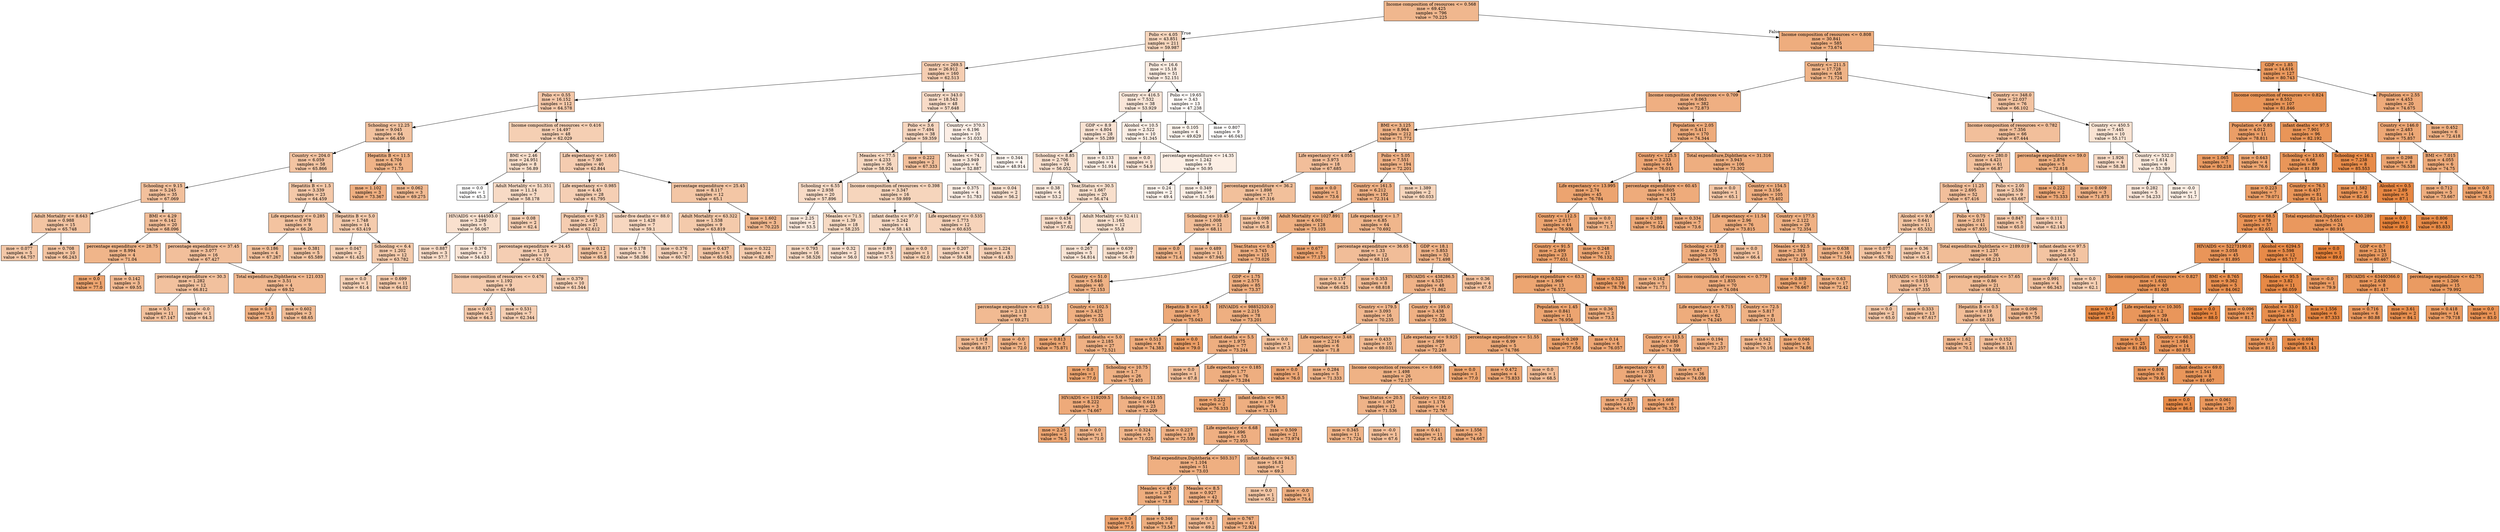 digraph Tree {
node [shape=box, style="filled", color="black"] ;
0 [label="Income composition of resources <= 0.568\nmse = 69.425\nsamples = 796\nvalue = 70.225", fillcolor="#f0b78e"] ;
1 [label="Polio <= 4.05\nmse = 43.851\nsamples = 211\nvalue = 59.987", fillcolor="#f6d5bc"] ;
0 -> 1 [labeldistance=2.5, labelangle=45, headlabel="True"] ;
5 [label="Country <= 269.5\nmse = 26.912\nsamples = 160\nvalue = 62.513", fillcolor="#f5cdb1"] ;
1 -> 5 ;
9 [label="Polio <= 0.55\nmse = 16.152\nsamples = 112\nvalue = 64.578", fillcolor="#f4c7a8"] ;
5 -> 9 ;
19 [label="Schooling <= 12.25\nmse = 9.045\nsamples = 64\nvalue = 66.459", fillcolor="#f2c29f"] ;
9 -> 19 ;
33 [label="Country <= 204.0\nmse = 6.059\nsamples = 58\nvalue = 65.866", fillcolor="#f3c4a2"] ;
19 -> 33 ;
49 [label="Schooling <= 9.15\nmse = 5.245\nsamples = 35\nvalue = 67.069", fillcolor="#f2c09c"] ;
33 -> 49 ;
97 [label="Adult Mortality <= 8.643\nmse = 0.988\nsamples = 15\nvalue = 65.748", fillcolor="#f3c4a2"] ;
49 -> 97 ;
291 [label="mse = 0.077\nsamples = 5\nvalue = 64.757", fillcolor="#f3c7a7"] ;
97 -> 291 ;
292 [label="mse = 0.708\nsamples = 10\nvalue = 66.243", fillcolor="#f3c3a0"] ;
97 -> 292 ;
98 [label="BMI <= 4.29\nmse = 6.142\nsamples = 20\nvalue = 68.096", fillcolor="#f1bd98"] ;
49 -> 98 ;
115 [label="percentage expenditure <= 28.75\nmse = 8.994\nsamples = 4\nvalue = 71.04", fillcolor="#f0b58a"] ;
98 -> 115 ;
119 [label="mse = 0.0\nsamples = 1\nvalue = 77.0", fillcolor="#eca46f"] ;
115 -> 119 ;
120 [label="mse = 0.142\nsamples = 3\nvalue = 69.55", fillcolor="#f1b991"] ;
115 -> 120 ;
116 [label="percentage expenditure <= 37.45\nmse = 3.077\nsamples = 16\nvalue = 67.427", fillcolor="#f2bf9b"] ;
98 -> 116 ;
169 [label="percentage expenditure <= 30.3\nmse = 1.282\nsamples = 12\nvalue = 66.812", fillcolor="#f2c19e"] ;
116 -> 169 ;
263 [label="mse = 0.5\nsamples = 11\nvalue = 67.147", fillcolor="#f2c09c"] ;
169 -> 263 ;
264 [label="mse = -0.0\nsamples = 1\nvalue = 64.3", fillcolor="#f4c8a9"] ;
169 -> 264 ;
170 [label="Total expenditure,Diphtheria <= 121.033\nmse = 3.51\nsamples = 4\nvalue = 69.52", fillcolor="#f1b991"] ;
116 -> 170 ;
255 [label="mse = 0.0\nsamples = 1\nvalue = 73.0", fillcolor="#efaf81"] ;
170 -> 255 ;
256 [label="mse = 0.602\nsamples = 3\nvalue = 68.65", fillcolor="#f1bc95"] ;
170 -> 256 ;
50 [label="Hepatitis B <= 1.5\nmse = 3.339\nsamples = 23\nvalue = 64.459", fillcolor="#f4c8a8"] ;
33 -> 50 ;
85 [label="Life expectancy <= 0.285\nmse = 0.978\nsamples = 9\nvalue = 66.26", fillcolor="#f3c3a0"] ;
50 -> 85 ;
295 [label="mse = 0.186\nsamples = 4\nvalue = 67.267", fillcolor="#f2c09b"] ;
85 -> 295 ;
296 [label="mse = 0.381\nsamples = 5\nvalue = 65.589", fillcolor="#f3c5a3"] ;
85 -> 296 ;
86 [label="Hepatitis B <= 5.0\nmse = 1.748\nsamples = 14\nvalue = 63.419", fillcolor="#f4cbad"] ;
50 -> 86 ;
211 [label="mse = 0.047\nsamples = 2\nvalue = 61.425", fillcolor="#f5d1b6"] ;
86 -> 211 ;
212 [label="Schooling <= 6.4\nmse = 1.202\nsamples = 12\nvalue = 63.782", fillcolor="#f4caab"] ;
86 -> 212 ;
271 [label="mse = 0.0\nsamples = 1\nvalue = 61.4", fillcolor="#f5d1b6"] ;
212 -> 271 ;
272 [label="mse = 0.699\nsamples = 11\nvalue = 64.02", fillcolor="#f4c9aa"] ;
212 -> 272 ;
34 [label="Hepatitis B <= 11.5\nmse = 4.704\nsamples = 6\nvalue = 71.73", fillcolor="#efb387"] ;
19 -> 34 ;
133 [label="mse = 1.102\nsamples = 3\nvalue = 73.367", fillcolor="#eeae80"] ;
34 -> 133 ;
134 [label="mse = 0.062\nsamples = 3\nvalue = 69.275", fillcolor="#f1ba92"] ;
34 -> 134 ;
20 [label="Income composition of resources <= 0.416\nmse = 14.497\nsamples = 48\nvalue = 62.029", fillcolor="#f5cfb3"] ;
9 -> 20 ;
35 [label="BMI <= 2.46\nmse = 24.951\nsamples = 8\nvalue = 56.89", fillcolor="#f8deca"] ;
20 -> 35 ;
51 [label="mse = 0.0\nsamples = 1\nvalue = 45.3", fillcolor="#ffffff"] ;
35 -> 51 ;
52 [label="Adult Mortality <= 51.351\nmse = 11.14\nsamples = 7\nvalue = 58.178", fillcolor="#f7dac5"] ;
35 -> 52 ;
81 [label="HIV/AIDS <= 444503.0\nmse = 3.299\nsamples = 5\nvalue = 56.067", fillcolor="#f9e0ce"] ;
52 -> 81 ;
247 [label="mse = 0.887\nsamples = 3\nvalue = 57.7", fillcolor="#f8dbc7"] ;
81 -> 247 ;
248 [label="mse = 0.376\nsamples = 2\nvalue = 54.433", fillcolor="#fae5d6"] ;
81 -> 248 ;
82 [label="mse = 0.08\nsamples = 2\nvalue = 62.4", fillcolor="#f5ceb2"] ;
52 -> 82 ;
36 [label="Life expectancy <= 1.665\nmse = 7.98\nsamples = 40\nvalue = 62.844", fillcolor="#f5ccb0"] ;
20 -> 36 ;
53 [label="Life expectancy <= 0.985\nmse = 4.45\nsamples = 28\nvalue = 61.795", fillcolor="#f5cfb4"] ;
36 -> 53 ;
67 [label="Population <= 9.25\nmse = 2.497\nsamples = 21\nvalue = 62.612", fillcolor="#f5cdb1"] ;
53 -> 67 ;
117 [label="percentage expenditure <= 24.45\nmse = 1.23\nsamples = 19\nvalue = 62.172", fillcolor="#f5ceb3"] ;
67 -> 117 ;
265 [label="Income composition of resources <= 0.476\nmse = 1.192\nsamples = 9\nvalue = 62.946", fillcolor="#f5ccaf"] ;
117 -> 265 ;
287 [label="mse = 0.03\nsamples = 2\nvalue = 64.3", fillcolor="#f4c8a9"] ;
265 -> 287 ;
288 [label="mse = 0.531\nsamples = 7\nvalue = 62.344", fillcolor="#f5ceb2"] ;
265 -> 288 ;
266 [label="mse = 0.379\nsamples = 10\nvalue = 61.544", fillcolor="#f5d0b5"] ;
117 -> 266 ;
118 [label="mse = 0.12\nsamples = 2\nvalue = 65.8", fillcolor="#f3c4a2"] ;
67 -> 118 ;
68 [label="under-five deaths <= 88.0\nmse = 1.428\nsamples = 7\nvalue = 59.1", fillcolor="#f7d7c0"] ;
53 -> 68 ;
275 [label="mse = 0.178\nsamples = 5\nvalue = 58.386", fillcolor="#f7d9c4"] ;
68 -> 275 ;
276 [label="mse = 0.376\nsamples = 2\nvalue = 60.767", fillcolor="#f6d2b9"] ;
68 -> 276 ;
54 [label="percentage expenditure <= 25.45\nmse = 8.117\nsamples = 12\nvalue = 65.1", fillcolor="#f3c6a5"] ;
36 -> 54 ;
57 [label="Adult Mortality <= 63.322\nmse = 1.538\nsamples = 9\nvalue = 63.819", fillcolor="#f4caab"] ;
54 -> 57 ;
213 [label="mse = 0.437\nsamples = 5\nvalue = 65.043", fillcolor="#f3c6a6"] ;
57 -> 213 ;
214 [label="mse = 0.322\nsamples = 4\nvalue = 62.867", fillcolor="#f5ccaf"] ;
57 -> 214 ;
58 [label="mse = 1.602\nsamples = 3\nvalue = 70.225", fillcolor="#f0b78e"] ;
54 -> 58 ;
10 [label="Country <= 343.0\nmse = 18.543\nsamples = 48\nvalue = 57.648", fillcolor="#f8dbc7"] ;
5 -> 10 ;
17 [label="Polio <= 3.6\nmse = 7.494\nsamples = 38\nvalue = 59.359", fillcolor="#f7d6bf"] ;
10 -> 17 ;
41 [label="Measles <= 77.5\nmse = 4.233\nsamples = 36\nvalue = 58.924", fillcolor="#f7d8c1"] ;
17 -> 41 ;
105 [label="Schooling <= 6.55\nmse = 2.938\nsamples = 20\nvalue = 57.896", fillcolor="#f8dbc6"] ;
41 -> 105 ;
129 [label="mse = 2.25\nsamples = 2\nvalue = 53.5", fillcolor="#fae7da"] ;
105 -> 129 ;
130 [label="Measles <= 71.5\nmse = 1.39\nsamples = 18\nvalue = 58.235", fillcolor="#f7dac4"] ;
105 -> 130 ;
227 [label="mse = 0.793\nsamples = 16\nvalue = 58.526", fillcolor="#f7d9c3"] ;
130 -> 227 ;
228 [label="mse = 0.32\nsamples = 2\nvalue = 56.0", fillcolor="#f9e0cf"] ;
130 -> 228 ;
106 [label="Income composition of resources <= 0.398\nmse = 3.347\nsamples = 16\nvalue = 59.989", fillcolor="#f6d5bc"] ;
41 -> 106 ;
155 [label="infant deaths <= 97.0\nmse = 3.242\nsamples = 4\nvalue = 58.143", fillcolor="#f7dac5"] ;
106 -> 155 ;
219 [label="mse = 0.89\nsamples = 3\nvalue = 57.5", fillcolor="#f8dcc8"] ;
155 -> 219 ;
220 [label="mse = 0.0\nsamples = 1\nvalue = 62.0", fillcolor="#f5cfb3"] ;
155 -> 220 ;
156 [label="Life expectancy <= 0.535\nmse = 1.773\nsamples = 12\nvalue = 60.635", fillcolor="#f6d3ba"] ;
106 -> 156 ;
207 [label="mse = 0.207\nsamples = 4\nvalue = 59.438", fillcolor="#f7d6bf"] ;
156 -> 207 ;
208 [label="mse = 1.224\nsamples = 8\nvalue = 61.433", fillcolor="#f5d0b6"] ;
156 -> 208 ;
42 [label="mse = 0.222\nsamples = 2\nvalue = 67.333", fillcolor="#f2bf9b"] ;
17 -> 42 ;
18 [label="Country <= 370.5\nmse = 6.196\nsamples = 10\nvalue = 51.033", fillcolor="#fceee5"] ;
10 -> 18 ;
109 [label="Measles <= 74.0\nmse = 3.949\nsamples = 6\nvalue = 52.887", fillcolor="#fae9dd"] ;
18 -> 109 ;
165 [label="mse = 0.375\nsamples = 4\nvalue = 51.783", fillcolor="#fbece2"] ;
109 -> 165 ;
166 [label="mse = 0.04\nsamples = 2\nvalue = 56.2", fillcolor="#f9e0ce"] ;
109 -> 166 ;
110 [label="mse = 0.344\nsamples = 4\nvalue = 48.914", fillcolor="#fdf5ef"] ;
18 -> 110 ;
6 [label="Polio <= 16.6\nmse = 15.18\nsamples = 51\nvalue = 52.151", fillcolor="#fbebe0"] ;
1 -> 6 ;
21 [label="Country <= 416.5\nmse = 7.532\nsamples = 38\nvalue = 53.929", fillcolor="#fae6d8"] ;
6 -> 21 ;
39 [label="GDP <= 8.9\nmse = 4.804\nsamples = 28\nvalue = 55.289", fillcolor="#f9e2d2"] ;
21 -> 39 ;
65 [label="Schooling <= 8.85\nmse = 2.706\nsamples = 24\nvalue = 56.052", fillcolor="#f9e0ce"] ;
39 -> 65 ;
145 [label="mse = 0.38\nsamples = 4\nvalue = 53.2", fillcolor="#fae8db"] ;
65 -> 145 ;
146 [label="Year,Status <= 30.5\nmse = 1.667\nsamples = 20\nvalue = 56.474", fillcolor="#f8dfcc"] ;
65 -> 146 ;
197 [label="mse = 0.434\nsamples = 8\nvalue = 57.62", fillcolor="#f8dbc7"] ;
146 -> 197 ;
198 [label="Adult Mortality <= 52.411\nmse = 1.166\nsamples = 12\nvalue = 55.8", fillcolor="#f9e1cf"] ;
146 -> 198 ;
277 [label="mse = 0.267\nsamples = 5\nvalue = 54.814", fillcolor="#f9e4d4"] ;
198 -> 277 ;
278 [label="mse = 0.639\nsamples = 7\nvalue = 56.49", fillcolor="#f8dfcc"] ;
198 -> 278 ;
66 [label="mse = 0.133\nsamples = 4\nvalue = 51.914", fillcolor="#fbece1"] ;
39 -> 66 ;
40 [label="Alcohol <= 10.5\nmse = 2.522\nsamples = 10\nvalue = 51.345", fillcolor="#fbeee4"] ;
21 -> 40 ;
171 [label="mse = 0.0\nsamples = 1\nvalue = 54.9", fillcolor="#f9e3d4"] ;
40 -> 171 ;
172 [label="percentage expenditure <= 14.35\nmse = 1.242\nsamples = 9\nvalue = 50.95", fillcolor="#fcefe5"] ;
40 -> 172 ;
235 [label="mse = 0.24\nsamples = 2\nvalue = 49.4", fillcolor="#fdf3ec"] ;
172 -> 235 ;
236 [label="mse = 0.349\nsamples = 7\nvalue = 51.546", fillcolor="#fbede3"] ;
172 -> 236 ;
22 [label="Polio <= 19.65\nmse = 3.43\nsamples = 13\nvalue = 47.238", fillcolor="#fef9f6"] ;
6 -> 22 ;
107 [label="mse = 0.105\nsamples = 4\nvalue = 49.629", fillcolor="#fcf3eb"] ;
22 -> 107 ;
108 [label="mse = 0.807\nsamples = 9\nvalue = 46.043", fillcolor="#fffdfc"] ;
22 -> 108 ;
2 [label="Income composition of resources <= 0.808\nmse = 30.841\nsamples = 585\nvalue = 73.674", fillcolor="#eead7e"] ;
0 -> 2 [labeldistance=2.5, labelangle=-45, headlabel="False"] ;
3 [label="Country <= 211.5\nmse = 17.728\nsamples = 458\nvalue = 71.724", fillcolor="#efb387"] ;
2 -> 3 ;
7 [label="Income composition of resources <= 0.709\nmse = 9.063\nsamples = 382\nvalue = 72.873", fillcolor="#efaf82"] ;
3 -> 7 ;
15 [label="BMI <= 3.125\nmse = 8.964\nsamples = 212\nvalue = 71.772", fillcolor="#efb387"] ;
7 -> 15 ;
23 [label="Life expectancy <= 4.055\nmse = 3.973\nsamples = 18\nvalue = 67.685", fillcolor="#f2be9a"] ;
15 -> 23 ;
87 [label="percentage expenditure <= 36.2\nmse = 1.898\nsamples = 17\nvalue = 67.316", fillcolor="#f2c09b"] ;
23 -> 87 ;
139 [label="Schooling <= 10.45\nmse = 1.008\nsamples = 12\nvalue = 68.11", fillcolor="#f1bd98"] ;
87 -> 139 ;
279 [label="mse = 0.0\nsamples = 1\nvalue = 71.4", fillcolor="#efb489"] ;
139 -> 279 ;
280 [label="mse = 0.489\nsamples = 11\nvalue = 67.945", fillcolor="#f2be98"] ;
139 -> 280 ;
140 [label="mse = 0.098\nsamples = 5\nvalue = 65.8", fillcolor="#f3c4a2"] ;
87 -> 140 ;
88 [label="mse = 0.0\nsamples = 1\nvalue = 73.6", fillcolor="#eead7f"] ;
23 -> 88 ;
24 [label="Polio <= 5.05\nmse = 7.551\nsamples = 194\nvalue = 72.201", fillcolor="#efb185"] ;
15 -> 24 ;
27 [label="Country <= 161.5\nmse = 6.212\nsamples = 192\nvalue = 72.314", fillcolor="#efb185"] ;
24 -> 27 ;
29 [label="Adult Mortality <= 1027.891\nmse = 4.001\nsamples = 128\nvalue = 73.103", fillcolor="#eeaf81"] ;
27 -> 29 ;
95 [label="Year,Status <= 0.5\nmse = 3.745\nsamples = 125\nvalue = 73.026", fillcolor="#efaf81"] ;
29 -> 95 ;
99 [label="Country <= 51.0\nmse = 5.646\nsamples = 40\nvalue = 72.153", fillcolor="#efb285"] ;
95 -> 99 ;
101 [label="percentage expenditure <= 62.15\nmse = 2.113\nsamples = 8\nvalue = 69.271", fillcolor="#f1ba92"] ;
99 -> 101 ;
217 [label="mse = 1.018\nsamples = 7\nvalue = 68.817", fillcolor="#f1bb94"] ;
101 -> 217 ;
218 [label="mse = -0.0\nsamples = 1\nvalue = 72.0", fillcolor="#efb286"] ;
101 -> 218 ;
102 [label="Country <= 102.5\nmse = 3.425\nsamples = 32\nvalue = 73.03", fillcolor="#efaf81"] ;
99 -> 102 ;
103 [label="mse = 0.813\nsamples = 5\nvalue = 75.871", fillcolor="#eda774"] ;
102 -> 103 ;
104 [label="infant deaths <= 5.0\nmse = 2.185\nsamples = 27\nvalue = 72.521", fillcolor="#efb184"] ;
102 -> 104 ;
199 [label="mse = 0.0\nsamples = 1\nvalue = 77.0", fillcolor="#eca46f"] ;
104 -> 199 ;
200 [label="Schooling <= 10.75\nmse = 1.7\nsamples = 26\nvalue = 72.403", fillcolor="#efb184"] ;
104 -> 200 ;
231 [label="HIV/AIDS <= 119209.5\nmse = 8.222\nsamples = 3\nvalue = 74.667", fillcolor="#eeaa7a"] ;
200 -> 231 ;
233 [label="mse = 2.25\nsamples = 2\nvalue = 76.5", fillcolor="#eca572"] ;
231 -> 233 ;
234 [label="mse = 0.0\nsamples = 1\nvalue = 71.0", fillcolor="#f0b58b"] ;
231 -> 234 ;
232 [label="Schooling <= 11.55\nmse = 0.664\nsamples = 23\nvalue = 72.209", fillcolor="#efb185"] ;
200 -> 232 ;
261 [label="mse = 0.324\nsamples = 5\nvalue = 71.025", fillcolor="#f0b58a"] ;
232 -> 261 ;
262 [label="mse = 0.227\nsamples = 18\nvalue = 72.559", fillcolor="#efb083"] ;
232 -> 262 ;
100 [label="GDP <= 1.75\nmse = 2.575\nsamples = 85\nvalue = 73.37", fillcolor="#eeae80"] ;
95 -> 100 ;
123 [label="Hepatitis B <= 14.5\nmse = 3.05\nsamples = 7\nvalue = 75.043", fillcolor="#eda978"] ;
100 -> 123 ;
147 [label="mse = 0.513\nsamples = 6\nvalue = 74.383", fillcolor="#eeab7b"] ;
123 -> 147 ;
148 [label="mse = 0.0\nsamples = 1\nvalue = 79.0", fillcolor="#eb9e66"] ;
123 -> 148 ;
124 [label="HIV/AIDS <= 98852520.0\nmse = 2.215\nsamples = 78\nvalue = 73.201", fillcolor="#eeaf81"] ;
100 -> 124 ;
153 [label="infant deaths <= 5.5\nmse = 1.975\nsamples = 77\nvalue = 73.244", fillcolor="#eeae80"] ;
124 -> 153 ;
161 [label="mse = 0.0\nsamples = 1\nvalue = 67.8", fillcolor="#f2be99"] ;
153 -> 161 ;
162 [label="Life expectancy <= 0.185\nmse = 1.77\nsamples = 76\nvalue = 73.284", fillcolor="#eeae80"] ;
153 -> 162 ;
167 [label="mse = 0.222\nsamples = 2\nvalue = 76.333", fillcolor="#eda672"] ;
162 -> 167 ;
168 [label="infant deaths <= 96.5\nmse = 1.59\nsamples = 74\nvalue = 73.215", fillcolor="#eeaf81"] ;
162 -> 168 ;
179 [label="Life expectancy <= 6.68\nmse = 1.696\nsamples = 53\nvalue = 72.955", fillcolor="#efaf82"] ;
168 -> 179 ;
181 [label="Total expenditure,Diphtheria <= 503.317\nmse = 1.104\nsamples = 51\nvalue = 73.03", fillcolor="#efaf81"] ;
179 -> 181 ;
281 [label="Measles <= 45.0\nmse = 1.287\nsamples = 9\nvalue = 73.8", fillcolor="#eead7e"] ;
181 -> 281 ;
283 [label="mse = 0.0\nsamples = 1\nvalue = 77.6", fillcolor="#eca26d"] ;
281 -> 283 ;
284 [label="mse = 0.346\nsamples = 8\nvalue = 73.547", fillcolor="#eeae7f"] ;
281 -> 284 ;
282 [label="Measles <= 8.5\nmse = 0.927\nsamples = 42\nvalue = 72.878", fillcolor="#efaf82"] ;
181 -> 282 ;
285 [label="mse = 0.0\nsamples = 1\nvalue = 69.2", fillcolor="#f1ba93"] ;
282 -> 285 ;
286 [label="mse = 0.767\nsamples = 41\nvalue = 72.924", fillcolor="#efaf82"] ;
282 -> 286 ;
182 [label="infant deaths <= 94.5\nmse = 16.81\nsamples = 2\nvalue = 69.3", fillcolor="#f1ba92"] ;
179 -> 182 ;
183 [label="mse = 0.0\nsamples = 1\nvalue = 65.2", fillcolor="#f3c6a5"] ;
182 -> 183 ;
184 [label="mse = -0.0\nsamples = 1\nvalue = 73.4", fillcolor="#eeae80"] ;
182 -> 184 ;
180 [label="mse = 0.509\nsamples = 21\nvalue = 73.974", fillcolor="#eeac7d"] ;
168 -> 180 ;
154 [label="mse = 0.0\nsamples = 1\nvalue = 67.3", fillcolor="#f2c09b"] ;
124 -> 154 ;
96 [label="mse = 0.677\nsamples = 3\nvalue = 77.175", fillcolor="#eca36f"] ;
29 -> 96 ;
30 [label="Life expectancy <= 1.7\nmse = 6.85\nsamples = 64\nvalue = 70.692", fillcolor="#f0b68c"] ;
27 -> 30 ;
37 [label="percentage expenditure <= 36.65\nmse = 1.33\nsamples = 12\nvalue = 68.116", fillcolor="#f1bd98"] ;
30 -> 37 ;
185 [label="mse = 0.137\nsamples = 4\nvalue = 66.625", fillcolor="#f2c29e"] ;
37 -> 185 ;
186 [label="mse = 0.353\nsamples = 8\nvalue = 68.818", fillcolor="#f1bb94"] ;
37 -> 186 ;
38 [label="GDP <= 18.1\nmse = 5.853\nsamples = 52\nvalue = 71.498", fillcolor="#efb388"] ;
30 -> 38 ;
59 [label="HIV/AIDS <= 438286.5\nmse = 4.525\nsamples = 48\nvalue = 71.862", fillcolor="#efb287"] ;
38 -> 59 ;
69 [label="Country <= 179.5\nmse = 3.093\nsamples = 16\nvalue = 70.235", fillcolor="#f0b78e"] ;
59 -> 69 ;
121 [label="Life expectancy <= 3.48\nmse = 2.216\nsamples = 6\nvalue = 71.8", fillcolor="#efb387"] ;
69 -> 121 ;
201 [label="mse = 0.0\nsamples = 1\nvalue = 76.0", fillcolor="#eda674"] ;
121 -> 201 ;
202 [label="mse = 0.284\nsamples = 5\nvalue = 71.333", fillcolor="#f0b489"] ;
121 -> 202 ;
122 [label="mse = 0.433\nsamples = 10\nvalue = 69.031", fillcolor="#f1bb93"] ;
69 -> 122 ;
70 [label="Country <= 195.0\nmse = 3.438\nsamples = 32\nvalue = 72.596", fillcolor="#efb083"] ;
59 -> 70 ;
135 [label="Life expectancy <= 9.925\nmse = 1.989\nsamples = 27\nvalue = 72.248", fillcolor="#efb185"] ;
70 -> 135 ;
191 [label="Income composition of resources <= 0.669\nmse = 1.498\nsamples = 26\nvalue = 72.137", fillcolor="#efb285"] ;
135 -> 191 ;
237 [label="Year,Status <= 20.5\nmse = 1.067\nsamples = 12\nvalue = 71.536", fillcolor="#efb388"] ;
191 -> 237 ;
245 [label="mse = 0.345\nsamples = 11\nvalue = 71.724", fillcolor="#efb387"] ;
237 -> 245 ;
246 [label="mse = -0.0\nsamples = 1\nvalue = 67.6", fillcolor="#f2bf9a"] ;
237 -> 246 ;
238 [label="Country <= 182.0\nmse = 1.176\nsamples = 14\nvalue = 72.767", fillcolor="#efb083"] ;
191 -> 238 ;
269 [label="mse = 0.41\nsamples = 11\nvalue = 72.45", fillcolor="#efb184"] ;
238 -> 269 ;
270 [label="mse = 1.556\nsamples = 3\nvalue = 74.667", fillcolor="#eeaa7a"] ;
238 -> 270 ;
192 [label="mse = 0.0\nsamples = 1\nvalue = 77.0", fillcolor="#eca46f"] ;
135 -> 192 ;
136 [label="percentage expenditure <= 51.55\nmse = 6.99\nsamples = 5\nvalue = 74.786", fillcolor="#edaa79"] ;
70 -> 136 ;
137 [label="mse = 0.472\nsamples = 4\nvalue = 75.833", fillcolor="#eda775"] ;
136 -> 137 ;
138 [label="mse = 0.0\nsamples = 1\nvalue = 68.5", fillcolor="#f1bc96"] ;
136 -> 138 ;
60 [label="mse = 0.36\nsamples = 4\nvalue = 67.0", fillcolor="#f2c09d"] ;
38 -> 60 ;
28 [label="mse = 1.389\nsamples = 2\nvalue = 60.033", fillcolor="#f6d5bc"] ;
24 -> 28 ;
16 [label="Population <= 2.05\nmse = 5.411\nsamples = 170\nvalue = 74.344", fillcolor="#eeab7b"] ;
7 -> 16 ;
25 [label="Country <= 125.5\nmse = 3.233\nsamples = 64\nvalue = 76.015", fillcolor="#eda674"] ;
16 -> 25 ;
63 [label="Life expectancy <= 13.995\nmse = 2.74\nsamples = 45\nvalue = 76.784", fillcolor="#eca470"] ;
25 -> 63 ;
113 [label="Country <= 112.5\nmse = 2.017\nsamples = 44\nvalue = 76.938", fillcolor="#eca470"] ;
63 -> 113 ;
141 [label="Country <= 91.5\nmse = 2.499\nsamples = 23\nvalue = 77.651", fillcolor="#eca26c"] ;
113 -> 141 ;
143 [label="percentage expenditure <= 63.3\nmse = 1.968\nsamples = 13\nvalue = 76.572", fillcolor="#eca571"] ;
141 -> 143 ;
195 [label="Population <= 1.45\nmse = 0.841\nsamples = 11\nvalue = 76.956", fillcolor="#eca470"] ;
143 -> 195 ;
297 [label="mse = 0.269\nsamples = 5\nvalue = 77.656", fillcolor="#eca26c"] ;
195 -> 297 ;
298 [label="mse = 0.14\nsamples = 6\nvalue = 76.057", fillcolor="#eda674"] ;
195 -> 298 ;
196 [label="mse = 0.36\nsamples = 2\nvalue = 73.5", fillcolor="#eeae7f"] ;
143 -> 196 ;
144 [label="mse = 0.523\nsamples = 10\nvalue = 78.794", fillcolor="#eb9e67"] ;
141 -> 144 ;
142 [label="mse = 0.248\nsamples = 21\nvalue = 76.132", fillcolor="#eda673"] ;
113 -> 142 ;
114 [label="mse = 0.0\nsamples = 1\nvalue = 71.7", fillcolor="#efb387"] ;
63 -> 114 ;
64 [label="percentage expenditure <= 60.45\nmse = 0.805\nsamples = 19\nvalue = 74.52", fillcolor="#eeab7b"] ;
25 -> 64 ;
215 [label="mse = 0.288\nsamples = 12\nvalue = 75.064", fillcolor="#eda978"] ;
64 -> 215 ;
216 [label="mse = 0.334\nsamples = 7\nvalue = 73.6", fillcolor="#eead7f"] ;
64 -> 216 ;
26 [label="Total expenditure,Diphtheria <= 31.316\nmse = 3.943\nsamples = 106\nvalue = 73.302", fillcolor="#eeae80"] ;
16 -> 26 ;
55 [label="mse = 0.0\nsamples = 1\nvalue = 65.1", fillcolor="#f3c6a5"] ;
26 -> 55 ;
56 [label="Country <= 154.5\nmse = 3.156\nsamples = 105\nvalue = 73.402", fillcolor="#eeae80"] ;
26 -> 56 ;
91 [label="Life expectancy <= 11.54\nmse = 2.96\nsamples = 76\nvalue = 73.815", fillcolor="#eead7e"] ;
56 -> 91 ;
93 [label="Schooling <= 12.0\nmse = 2.039\nsamples = 75\nvalue = 73.943", fillcolor="#eeac7d"] ;
91 -> 93 ;
151 [label="mse = 0.162\nsamples = 5\nvalue = 71.771", fillcolor="#efb387"] ;
93 -> 151 ;
152 [label="Income composition of resources <= 0.779\nmse = 1.835\nsamples = 70\nvalue = 74.084", fillcolor="#eeac7d"] ;
93 -> 152 ;
173 [label="Life expectancy <= 9.715\nmse = 1.15\nsamples = 62\nvalue = 74.245", fillcolor="#eeac7c"] ;
152 -> 173 ;
177 [label="Country <= 113.5\nmse = 0.896\nsamples = 59\nvalue = 74.398", fillcolor="#eeab7b"] ;
173 -> 177 ;
209 [label="Life expectancy <= 4.0\nmse = 1.038\nsamples = 23\nvalue = 74.974", fillcolor="#eda979"] ;
177 -> 209 ;
229 [label="mse = 0.283\nsamples = 17\nvalue = 74.629", fillcolor="#eeaa7a"] ;
209 -> 229 ;
230 [label="mse = 1.668\nsamples = 6\nvalue = 76.357", fillcolor="#eda572"] ;
209 -> 230 ;
210 [label="mse = 0.47\nsamples = 36\nvalue = 74.038", fillcolor="#eeac7d"] ;
177 -> 210 ;
178 [label="mse = 0.194\nsamples = 3\nvalue = 72.257", fillcolor="#efb185"] ;
173 -> 178 ;
174 [label="Country <= 72.5\nmse = 5.817\nsamples = 8\nvalue = 72.51", fillcolor="#efb184"] ;
152 -> 174 ;
175 [label="mse = 0.542\nsamples = 3\nvalue = 70.16", fillcolor="#f0b78e"] ;
174 -> 175 ;
176 [label="mse = 0.046\nsamples = 5\nvalue = 74.86", fillcolor="#edaa79"] ;
174 -> 176 ;
94 [label="mse = 0.0\nsamples = 1\nvalue = 66.4", fillcolor="#f2c29f"] ;
91 -> 94 ;
92 [label="Country <= 177.5\nmse = 2.122\nsamples = 29\nvalue = 72.354", fillcolor="#efb184"] ;
56 -> 92 ;
203 [label="Measles <= 92.5\nmse = 2.383\nsamples = 19\nvalue = 72.875", fillcolor="#efaf82"] ;
92 -> 203 ;
205 [label="mse = 0.889\nsamples = 2\nvalue = 76.667", fillcolor="#eca571"] ;
203 -> 205 ;
206 [label="mse = 0.63\nsamples = 17\nvalue = 72.42", fillcolor="#efb184"] ;
203 -> 206 ;
204 [label="mse = 0.638\nsamples = 10\nvalue = 71.544", fillcolor="#efb388"] ;
92 -> 204 ;
8 [label="Country <= 348.0\nmse = 22.037\nsamples = 76\nvalue = 66.102", fillcolor="#f3c3a1"] ;
3 -> 8 ;
11 [label="Income composition of resources <= 0.782\nmse = 7.356\nsamples = 66\nvalue = 67.444", fillcolor="#f2bf9b"] ;
8 -> 11 ;
31 [label="Country <= 280.0\nmse = 4.421\nsamples = 61\nvalue = 66.87", fillcolor="#f2c19d"] ;
11 -> 31 ;
47 [label="Schooling <= 11.25\nmse = 2.695\nsamples = 52\nvalue = 67.416", fillcolor="#f2bf9b"] ;
31 -> 47 ;
71 [label="Alcohol <= 9.0\nmse = 0.641\nsamples = 11\nvalue = 65.532", fillcolor="#f3c5a3"] ;
47 -> 71 ;
293 [label="mse = 0.077\nsamples = 9\nvalue = 65.782", fillcolor="#f3c4a2"] ;
71 -> 293 ;
294 [label="mse = 0.36\nsamples = 2\nvalue = 63.4", fillcolor="#f4cbad"] ;
71 -> 294 ;
72 [label="Polio <= 0.75\nmse = 2.013\nsamples = 41\nvalue = 67.935", fillcolor="#f2be98"] ;
47 -> 72 ;
131 [label="Total expenditure,Diphtheria <= 2189.019\nmse = 1.237\nsamples = 36\nvalue = 68.213", fillcolor="#f1bd97"] ;
72 -> 131 ;
193 [label="HIV/AIDS <= 510386.5\nmse = 0.915\nsamples = 15\nvalue = 67.355", fillcolor="#f2bf9b"] ;
131 -> 193 ;
273 [label="mse = 0.0\nsamples = 2\nvalue = 65.0", fillcolor="#f3c6a6"] ;
193 -> 273 ;
274 [label="mse = 0.333\nsamples = 13\nvalue = 67.617", fillcolor="#f2bf9a"] ;
193 -> 274 ;
194 [label="percentage expenditure <= 57.65\nmse = 0.86\nsamples = 21\nvalue = 68.632", fillcolor="#f1bc95"] ;
131 -> 194 ;
259 [label="Hepatitis B <= 0.5\nmse = 0.619\nsamples = 16\nvalue = 68.316", fillcolor="#f1bd97"] ;
194 -> 259 ;
289 [label="mse = 1.62\nsamples = 2\nvalue = 70.1", fillcolor="#f0b78f"] ;
259 -> 289 ;
290 [label="mse = 0.152\nsamples = 14\nvalue = 68.131", fillcolor="#f1bd98"] ;
259 -> 290 ;
260 [label="mse = 0.096\nsamples = 5\nvalue = 69.756", fillcolor="#f0b890"] ;
194 -> 260 ;
132 [label="infant deaths <= 97.5\nmse = 2.836\nsamples = 5\nvalue = 65.812", fillcolor="#f3c4a2"] ;
72 -> 132 ;
253 [label="mse = 0.991\nsamples = 4\nvalue = 66.343", fillcolor="#f2c2a0"] ;
132 -> 253 ;
254 [label="mse = 0.0\nsamples = 1\nvalue = 62.1", fillcolor="#f5cfb3"] ;
132 -> 254 ;
48 [label="Polio <= 2.05\nmse = 2.536\nsamples = 9\nvalue = 63.667", fillcolor="#f4caac"] ;
31 -> 48 ;
159 [label="mse = 0.847\nsamples = 5\nvalue = 65.0", fillcolor="#f3c6a6"] ;
48 -> 159 ;
160 [label="mse = 0.111\nsamples = 4\nvalue = 62.143", fillcolor="#f5ceb3"] ;
48 -> 160 ;
32 [label="percentage expenditure <= 59.0\nmse = 2.876\nsamples = 5\nvalue = 72.818", fillcolor="#efb082"] ;
11 -> 32 ;
187 [label="mse = 0.222\nsamples = 2\nvalue = 75.333", fillcolor="#eda877"] ;
32 -> 187 ;
188 [label="mse = 0.609\nsamples = 3\nvalue = 71.875", fillcolor="#efb287"] ;
32 -> 188 ;
12 [label="Country <= 450.5\nmse = 7.445\nsamples = 10\nvalue = 55.171", fillcolor="#f9e3d2"] ;
8 -> 12 ;
83 [label="mse = 1.926\nsamples = 4\nvalue = 58.38", fillcolor="#f7d9c4"] ;
12 -> 83 ;
84 [label="Country <= 532.0\nmse = 1.614\nsamples = 6\nvalue = 53.389", fillcolor="#fae8da"] ;
12 -> 84 ;
267 [label="mse = 0.282\nsamples = 5\nvalue = 54.233", fillcolor="#fae5d7"] ;
84 -> 267 ;
268 [label="mse = -0.0\nsamples = 1\nvalue = 51.7", fillcolor="#fbede2"] ;
84 -> 268 ;
4 [label="GDP <= 1.85\nmse = 14.616\nsamples = 127\nvalue = 80.743", fillcolor="#ea995e"] ;
2 -> 4 ;
13 [label="Income composition of resources <= 0.824\nmse = 8.552\nsamples = 107\nvalue = 81.846", fillcolor="#e99659"] ;
4 -> 13 ;
43 [label="Population <= 0.85\nmse = 4.012\nsamples = 11\nvalue = 78.811", fillcolor="#eb9e67"] ;
13 -> 43 ;
111 [label="mse = 1.065\nsamples = 7\nvalue = 80.218", fillcolor="#ea9a61"] ;
43 -> 111 ;
112 [label="mse = 0.643\nsamples = 4\nvalue = 76.6", fillcolor="#eca571"] ;
43 -> 112 ;
44 [label="infant deaths <= 97.5\nmse = 7.901\nsamples = 96\nvalue = 82.192", fillcolor="#e99558"] ;
13 -> 44 ;
45 [label="Schooling <= 13.65\nmse = 6.66\nsamples = 88\nvalue = 81.839", fillcolor="#e99659"] ;
44 -> 45 ;
61 [label="mse = 0.223\nsamples = 7\nvalue = 79.071", fillcolor="#eb9e66"] ;
45 -> 61 ;
62 [label="Country <= 76.5\nmse = 6.437\nsamples = 81\nvalue = 82.14", fillcolor="#e99558"] ;
45 -> 62 ;
75 [label="Country <= 68.5\nmse = 5.879\nsamples = 57\nvalue = 82.651", fillcolor="#e99356"] ;
62 -> 75 ;
77 [label="HIV/AIDS <= 52273190.0\nmse = 3.058\nsamples = 45\nvalue = 81.895", fillcolor="#e99559"] ;
75 -> 77 ;
125 [label="Income composition of resources <= 0.827\nmse = 1.632\nsamples = 40\nvalue = 81.628", fillcolor="#e9965a"] ;
77 -> 125 ;
163 [label="mse = 0.0\nsamples = 1\nvalue = 87.0", fillcolor="#e68742"] ;
125 -> 163 ;
164 [label="Life expectancy <= 10.305\nmse = 1.2\nsamples = 39\nvalue = 81.544", fillcolor="#e9965b"] ;
125 -> 164 ;
221 [label="mse = 0.3\nsamples = 25\nvalue = 81.945", fillcolor="#e99559"] ;
164 -> 221 ;
222 [label="Country <= 60.5\nmse = 1.984\nsamples = 14\nvalue = 80.875", fillcolor="#ea985e"] ;
164 -> 222 ;
223 [label="mse = 0.804\nsamples = 6\nvalue = 79.85", fillcolor="#ea9b62"] ;
222 -> 223 ;
224 [label="infant deaths <= 69.0\nmse = 1.541\nsamples = 8\nvalue = 81.607", fillcolor="#e9965a"] ;
222 -> 224 ;
225 [label="mse = 0.0\nsamples = 1\nvalue = 86.0", fillcolor="#e78a47"] ;
224 -> 225 ;
226 [label="mse = 0.061\nsamples = 7\nvalue = 81.269", fillcolor="#ea975c"] ;
224 -> 226 ;
126 [label="BMI <= 8.765\nmse = 9.362\nsamples = 5\nvalue = 84.062", fillcolor="#e88f4f"] ;
77 -> 126 ;
127 [label="mse = 0.0\nsamples = 1\nvalue = 88.0", fillcolor="#e6843e"] ;
126 -> 127 ;
128 [label="mse = 0.096\nsamples = 4\nvalue = 81.7", fillcolor="#e9965a"] ;
126 -> 128 ;
78 [label="Alcohol <= 6294.5\nmse = 5.598\nsamples = 12\nvalue = 85.717", fillcolor="#e78a48"] ;
75 -> 78 ;
149 [label="Measles <= 95.5\nmse = 3.82\nsamples = 11\nvalue = 86.059", fillcolor="#e78946"] ;
78 -> 149 ;
157 [label="Alcohol <= 33.0\nmse = 2.484\nsamples = 5\nvalue = 84.625", fillcolor="#e88e4d"] ;
149 -> 157 ;
257 [label="mse = 0.0\nsamples = 1\nvalue = 81.0", fillcolor="#ea985d"] ;
157 -> 257 ;
258 [label="mse = 0.694\nsamples = 4\nvalue = 85.143", fillcolor="#e78c4a"] ;
157 -> 258 ;
158 [label="mse = 1.556\nsamples = 6\nvalue = 87.333", fillcolor="#e68641"] ;
149 -> 158 ;
150 [label="mse = -0.0\nsamples = 1\nvalue = 79.9", fillcolor="#ea9b62"] ;
78 -> 150 ;
76 [label="Total expenditure,Diphtheria <= 430.289\nmse = 5.653\nsamples = 24\nvalue = 80.916", fillcolor="#ea985e"] ;
62 -> 76 ;
79 [label="mse = 0.0\nsamples = 1\nvalue = 89.0", fillcolor="#e58139"] ;
76 -> 79 ;
80 [label="GDP <= 0.7\nmse = 2.134\nsamples = 23\nvalue = 80.467", fillcolor="#ea9a60"] ;
76 -> 80 ;
239 [label="HIV/AIDS <= 63400366.0\nmse = 2.638\nsamples = 8\nvalue = 81.417", fillcolor="#ea975b"] ;
80 -> 239 ;
243 [label="mse = 0.716\nsamples = 6\nvalue = 80.88", fillcolor="#ea985e"] ;
239 -> 243 ;
244 [label="mse = 3.61\nsamples = 2\nvalue = 84.1", fillcolor="#e88f4f"] ;
239 -> 244 ;
240 [label="percentage expenditure <= 62.75\nmse = 1.206\nsamples = 15\nvalue = 79.992", fillcolor="#ea9b62"] ;
80 -> 240 ;
241 [label="mse = 0.418\nsamples = 14\nvalue = 79.718", fillcolor="#eb9c63"] ;
240 -> 241 ;
242 [label="mse = 0.0\nsamples = 1\nvalue = 83.0", fillcolor="#e99254"] ;
240 -> 242 ;
46 [label="Schooling <= 16.1\nmse = 7.238\nsamples = 8\nvalue = 85.553", fillcolor="#e78b49"] ;
44 -> 46 ;
89 [label="mse = 1.582\nsamples = 3\nvalue = 82.46", fillcolor="#e99457"] ;
46 -> 89 ;
90 [label="Alcohol <= 0.5\nmse = 2.89\nsamples = 5\nvalue = 87.1", fillcolor="#e68642"] ;
46 -> 90 ;
189 [label="mse = 0.0\nsamples = 1\nvalue = 89.0", fillcolor="#e58139"] ;
90 -> 189 ;
190 [label="mse = 0.806\nsamples = 4\nvalue = 85.833", fillcolor="#e78a47"] ;
90 -> 190 ;
14 [label="Population <= 2.55\nmse = 4.453\nsamples = 20\nvalue = 74.675", fillcolor="#eeaa7a"] ;
4 -> 14 ;
73 [label="Country <= 146.0\nmse = 2.483\nsamples = 14\nvalue = 75.857", fillcolor="#eda775"] ;
14 -> 73 ;
249 [label="mse = 0.298\nsamples = 8\nvalue = 76.538", fillcolor="#eca571"] ;
73 -> 249 ;
250 [label="BMI <= 7.015\nmse = 4.055\nsamples = 6\nvalue = 74.75", fillcolor="#edaa7a"] ;
73 -> 250 ;
251 [label="mse = 0.712\nsamples = 5\nvalue = 73.667", fillcolor="#eead7e"] ;
250 -> 251 ;
252 [label="mse = 0.0\nsamples = 1\nvalue = 78.0", fillcolor="#eca16b"] ;
250 -> 252 ;
74 [label="mse = 0.452\nsamples = 6\nvalue = 72.418", fillcolor="#efb184"] ;
14 -> 74 ;
}